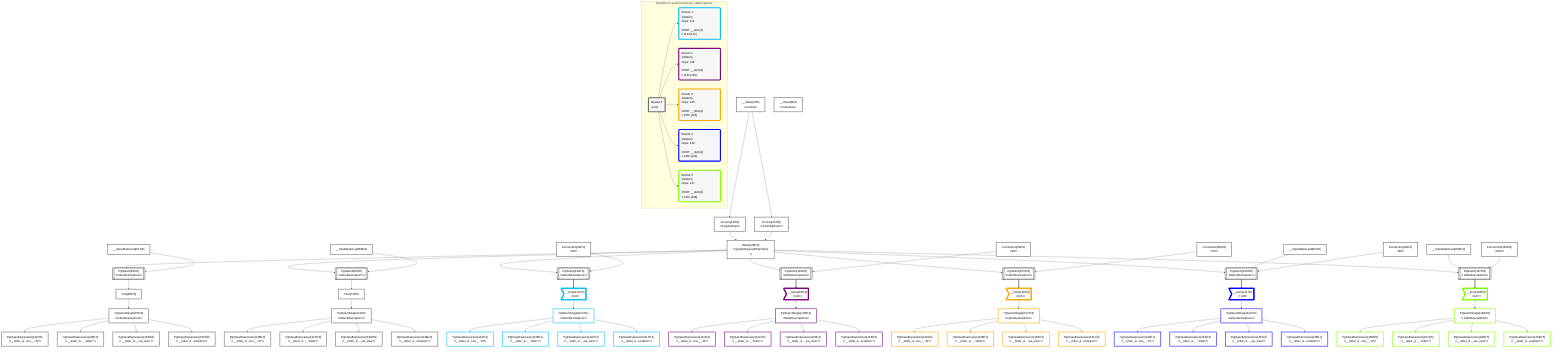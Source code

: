 graph TD
    classDef path fill:#eee,stroke:#000,color:#000
    classDef plan fill:#fff,stroke-width:3px,color:#000
    classDef itemplan fill:#fff,stroke-width:6px,color:#000
    classDef sideeffectplan fill:#f00,stroke-width:6px,color:#000
    classDef bucket fill:#f6f6f6,color:#000,stroke-width:6px,text-align:left


    %% define steps
    __Value3["__Value[3∈0]<br />ᐸcontextᐳ"]:::plan
    __Value5["__Value[5∈0]<br />ᐸrootValueᐳ"]:::plan
    Access21["Access[21∈0]<br />ᐸ3.pgSettingsᐳ"]:::plan
    Access22["Access[22∈0]<br />ᐸ3.withPgClientᐳ"]:::plan
    Object23["Object[23∈0]<br />ᐸ{pgSettings,withPgClient}ᐳ"]:::plan
    Connection24["Connection[24∈0]<br />ᐸ20ᐳ"]:::plan
    Connection42["Connection[42∈0]<br />ᐸ38ᐳ"]:::plan
    Connection60["Connection[60∈0]<br />ᐸ56ᐳ"]:::plan
    __InputStaticLeaf61["__InputStaticLeaf[61∈0]"]:::plan
    PgSelect62[["PgSelect[62∈0]<br />ᐸletterDescriptionsᐳ"]]:::plan
    First66["First[66∈0]"]:::plan
    PgSelectSingle67["PgSelectSingle[67∈0]<br />ᐸletterDescriptionsᐳ"]:::plan
    __InputStaticLeaf68["__InputStaticLeaf[68∈0]"]:::plan
    PgSelect69[["PgSelect[69∈0]<br />ᐸletterDescriptionsᐳ"]]:::plan
    First73["First[73∈0]"]:::plan
    PgSelectSingle74["PgSelectSingle[74∈0]<br />ᐸletterDescriptionsᐳ"]:::plan
    __InputStaticLeaf82["__InputStaticLeaf[82∈0]"]:::plan
    Connection92["Connection[92∈0]<br />ᐸ88ᐳ"]:::plan
    __InputStaticLeaf101["__InputStaticLeaf[101∈0]"]:::plan
    Connection110["Connection[110∈0]<br />ᐸ106ᐳ"]:::plan
    PgSelect111[["PgSelect[111∈0]<br />ᐸletterDescriptionsᐳ"]]:::plan
    __Item112>"__Item[112∈1]<br />ᐸ111ᐳ"]:::itemplan
    PgSelectSingle113["PgSelectSingle[113∈1]<br />ᐸletterDescriptionsᐳ"]:::plan
    PgClassExpression114["PgClassExpression[114∈1]<br />ᐸ__letter_d...ons__.”id”ᐳ"]:::plan
    PgClassExpression115["PgClassExpression[115∈1]<br />ᐸ__letter_d..._.”letter”ᐳ"]:::plan
    PgClassExpression116["PgClassExpression[116∈1]<br />ᐸ__letter_d..._via_view”ᐳ"]:::plan
    PgClassExpression117["PgClassExpression[117∈1]<br />ᐸ__letter_d...scription”ᐳ"]:::plan
    PgSelect118[["PgSelect[118∈0]<br />ᐸletterDescriptionsᐳ"]]:::plan
    __Item119>"__Item[119∈2]<br />ᐸ118ᐳ"]:::itemplan
    PgSelectSingle120["PgSelectSingle[120∈2]<br />ᐸletterDescriptionsᐳ"]:::plan
    PgClassExpression121["PgClassExpression[121∈2]<br />ᐸ__letter_d...ons__.”id”ᐳ"]:::plan
    PgClassExpression122["PgClassExpression[122∈2]<br />ᐸ__letter_d..._.”letter”ᐳ"]:::plan
    PgClassExpression123["PgClassExpression[123∈2]<br />ᐸ__letter_d..._via_view”ᐳ"]:::plan
    PgClassExpression124["PgClassExpression[124∈2]<br />ᐸ__letter_d...scription”ᐳ"]:::plan
    PgSelect125[["PgSelect[125∈0]<br />ᐸletterDescriptionsᐳ"]]:::plan
    __Item126>"__Item[126∈3]<br />ᐸ125ᐳ"]:::itemplan
    PgSelectSingle127["PgSelectSingle[127∈3]<br />ᐸletterDescriptionsᐳ"]:::plan
    PgClassExpression128["PgClassExpression[128∈3]<br />ᐸ__letter_d...ons__.”id”ᐳ"]:::plan
    PgClassExpression129["PgClassExpression[129∈3]<br />ᐸ__letter_d..._.”letter”ᐳ"]:::plan
    PgClassExpression130["PgClassExpression[130∈3]<br />ᐸ__letter_d..._via_view”ᐳ"]:::plan
    PgClassExpression131["PgClassExpression[131∈3]<br />ᐸ__letter_d...scription”ᐳ"]:::plan
    PgClassExpression132["PgClassExpression[132∈0]<br />ᐸ__letter_d...ons__.”id”ᐳ"]:::plan
    PgClassExpression133["PgClassExpression[133∈0]<br />ᐸ__letter_d..._.”letter”ᐳ"]:::plan
    PgClassExpression134["PgClassExpression[134∈0]<br />ᐸ__letter_d..._via_view”ᐳ"]:::plan
    PgClassExpression135["PgClassExpression[135∈0]<br />ᐸ__letter_d...scription”ᐳ"]:::plan
    PgClassExpression136["PgClassExpression[136∈0]<br />ᐸ__letter_d...ons__.”id”ᐳ"]:::plan
    PgClassExpression137["PgClassExpression[137∈0]<br />ᐸ__letter_d..._.”letter”ᐳ"]:::plan
    PgClassExpression138["PgClassExpression[138∈0]<br />ᐸ__letter_d..._via_view”ᐳ"]:::plan
    PgClassExpression139["PgClassExpression[139∈0]<br />ᐸ__letter_d...scription”ᐳ"]:::plan
    PgSelect140[["PgSelect[140∈0]<br />ᐸletterDescriptionsᐳ"]]:::plan
    __Item141>"__Item[141∈4]<br />ᐸ140ᐳ"]:::itemplan
    PgSelectSingle142["PgSelectSingle[142∈4]<br />ᐸletterDescriptionsᐳ"]:::plan
    PgClassExpression143["PgClassExpression[143∈4]<br />ᐸ__letter_d...ons__.”id”ᐳ"]:::plan
    PgClassExpression144["PgClassExpression[144∈4]<br />ᐸ__letter_d..._.”letter”ᐳ"]:::plan
    PgClassExpression145["PgClassExpression[145∈4]<br />ᐸ__letter_d..._via_view”ᐳ"]:::plan
    PgClassExpression146["PgClassExpression[146∈4]<br />ᐸ__letter_d...scription”ᐳ"]:::plan
    PgSelect147[["PgSelect[147∈0]<br />ᐸletterDescriptionsᐳ"]]:::plan
    __Item148>"__Item[148∈5]<br />ᐸ147ᐳ"]:::itemplan
    PgSelectSingle149["PgSelectSingle[149∈5]<br />ᐸletterDescriptionsᐳ"]:::plan
    PgClassExpression150["PgClassExpression[150∈5]<br />ᐸ__letter_d...ons__.”id”ᐳ"]:::plan
    PgClassExpression151["PgClassExpression[151∈5]<br />ᐸ__letter_d..._.”letter”ᐳ"]:::plan
    PgClassExpression152["PgClassExpression[152∈5]<br />ᐸ__letter_d..._via_view”ᐳ"]:::plan
    PgClassExpression153["PgClassExpression[153∈5]<br />ᐸ__letter_d...scription”ᐳ"]:::plan

    %% plan dependencies
    __Value3 --> Access21
    __Value3 --> Access22
    Access21 & Access22 --> Object23
    Object23 & __InputStaticLeaf61 --> PgSelect62
    PgSelect62 --> First66
    First66 --> PgSelectSingle67
    Object23 & __InputStaticLeaf68 --> PgSelect69
    PgSelect69 --> First73
    First73 --> PgSelectSingle74
    Object23 & Connection24 --> PgSelect111
    PgSelect111 ==> __Item112
    __Item112 --> PgSelectSingle113
    PgSelectSingle113 --> PgClassExpression114
    PgSelectSingle113 --> PgClassExpression115
    PgSelectSingle113 --> PgClassExpression116
    PgSelectSingle113 --> PgClassExpression117
    Object23 & Connection42 --> PgSelect118
    PgSelect118 ==> __Item119
    __Item119 --> PgSelectSingle120
    PgSelectSingle120 --> PgClassExpression121
    PgSelectSingle120 --> PgClassExpression122
    PgSelectSingle120 --> PgClassExpression123
    PgSelectSingle120 --> PgClassExpression124
    Object23 & Connection60 --> PgSelect125
    PgSelect125 ==> __Item126
    __Item126 --> PgSelectSingle127
    PgSelectSingle127 --> PgClassExpression128
    PgSelectSingle127 --> PgClassExpression129
    PgSelectSingle127 --> PgClassExpression130
    PgSelectSingle127 --> PgClassExpression131
    PgSelectSingle67 --> PgClassExpression132
    PgSelectSingle67 --> PgClassExpression133
    PgSelectSingle67 --> PgClassExpression134
    PgSelectSingle67 --> PgClassExpression135
    PgSelectSingle74 --> PgClassExpression136
    PgSelectSingle74 --> PgClassExpression137
    PgSelectSingle74 --> PgClassExpression138
    PgSelectSingle74 --> PgClassExpression139
    Object23 & __InputStaticLeaf82 & Connection92 --> PgSelect140
    PgSelect140 ==> __Item141
    __Item141 --> PgSelectSingle142
    PgSelectSingle142 --> PgClassExpression143
    PgSelectSingle142 --> PgClassExpression144
    PgSelectSingle142 --> PgClassExpression145
    PgSelectSingle142 --> PgClassExpression146
    Object23 & __InputStaticLeaf101 & Connection110 --> PgSelect147
    PgSelect147 ==> __Item148
    __Item148 --> PgSelectSingle149
    PgSelectSingle149 --> PgClassExpression150
    PgSelectSingle149 --> PgClassExpression151
    PgSelectSingle149 --> PgClassExpression152
    PgSelectSingle149 --> PgClassExpression153

    %% plan-to-path relationships

    subgraph "Buckets for queries/v4/enum_tables.queries"
    Bucket0("Bucket 0<br />(root)"):::bucket
    classDef bucket0 stroke:#696969
    class Bucket0,__Value3,__Value5,Access21,Access22,Object23,Connection24,Connection42,Connection60,__InputStaticLeaf61,PgSelect62,First66,PgSelectSingle67,__InputStaticLeaf68,PgSelect69,First73,PgSelectSingle74,__InputStaticLeaf82,Connection92,__InputStaticLeaf101,Connection110,PgSelect111,PgSelect118,PgSelect125,PgClassExpression132,PgClassExpression133,PgClassExpression134,PgClassExpression135,PgClassExpression136,PgClassExpression137,PgClassExpression138,PgClassExpression139,PgSelect140,PgSelect147 bucket0
    Bucket1("Bucket 1<br />(listItem)<br />Deps: 111<br /><br />ROOT __Item{1}ᐸ111ᐳ[112]"):::bucket
    classDef bucket1 stroke:#00bfff
    class Bucket1,__Item112,PgSelectSingle113,PgClassExpression114,PgClassExpression115,PgClassExpression116,PgClassExpression117 bucket1
    Bucket2("Bucket 2<br />(listItem)<br />Deps: 118<br /><br />ROOT __Item{2}ᐸ118ᐳ[119]"):::bucket
    classDef bucket2 stroke:#7f007f
    class Bucket2,__Item119,PgSelectSingle120,PgClassExpression121,PgClassExpression122,PgClassExpression123,PgClassExpression124 bucket2
    Bucket3("Bucket 3<br />(listItem)<br />Deps: 125<br /><br />ROOT __Item{3}ᐸ125ᐳ[126]"):::bucket
    classDef bucket3 stroke:#ffa500
    class Bucket3,__Item126,PgSelectSingle127,PgClassExpression128,PgClassExpression129,PgClassExpression130,PgClassExpression131 bucket3
    Bucket4("Bucket 4<br />(listItem)<br />Deps: 140<br /><br />ROOT __Item{4}ᐸ140ᐳ[141]"):::bucket
    classDef bucket4 stroke:#0000ff
    class Bucket4,__Item141,PgSelectSingle142,PgClassExpression143,PgClassExpression144,PgClassExpression145,PgClassExpression146 bucket4
    Bucket5("Bucket 5<br />(listItem)<br />Deps: 147<br /><br />ROOT __Item{5}ᐸ147ᐳ[148]"):::bucket
    classDef bucket5 stroke:#7fff00
    class Bucket5,__Item148,PgSelectSingle149,PgClassExpression150,PgClassExpression151,PgClassExpression152,PgClassExpression153 bucket5
    Bucket0 --> Bucket1 & Bucket2 & Bucket3 & Bucket4 & Bucket5
    end